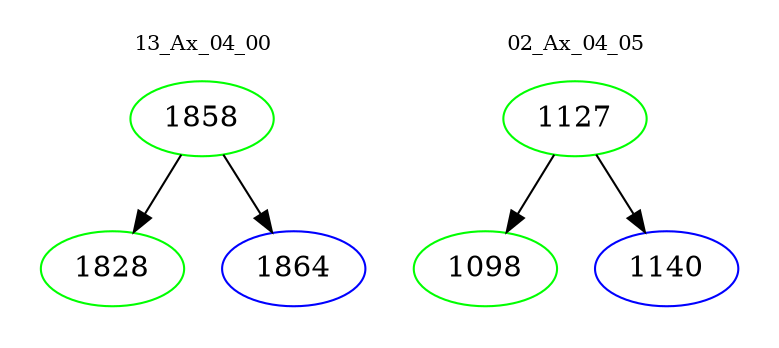 digraph{
subgraph cluster_0 {
color = white
label = "13_Ax_04_00";
fontsize=10;
T0_1858 [label="1858", color="green"]
T0_1858 -> T0_1828 [color="black"]
T0_1828 [label="1828", color="green"]
T0_1858 -> T0_1864 [color="black"]
T0_1864 [label="1864", color="blue"]
}
subgraph cluster_1 {
color = white
label = "02_Ax_04_05";
fontsize=10;
T1_1127 [label="1127", color="green"]
T1_1127 -> T1_1098 [color="black"]
T1_1098 [label="1098", color="green"]
T1_1127 -> T1_1140 [color="black"]
T1_1140 [label="1140", color="blue"]
}
}
